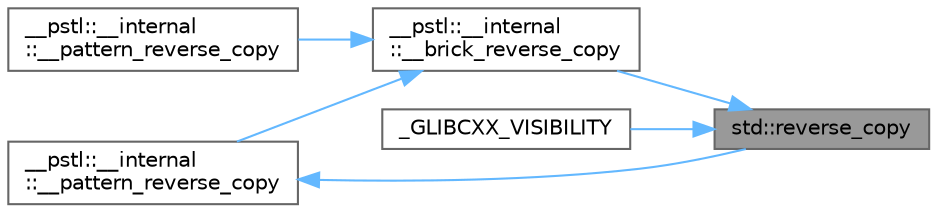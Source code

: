 digraph "std::reverse_copy"
{
 // LATEX_PDF_SIZE
  bgcolor="transparent";
  edge [fontname=Helvetica,fontsize=10,labelfontname=Helvetica,labelfontsize=10];
  node [fontname=Helvetica,fontsize=10,shape=box,height=0.2,width=0.4];
  rankdir="RL";
  Node1 [id="Node000001",label="std::reverse_copy",height=0.2,width=0.4,color="gray40", fillcolor="grey60", style="filled", fontcolor="black",tooltip=" "];
  Node1 -> Node2 [id="edge6_Node000001_Node000002",dir="back",color="steelblue1",style="solid",tooltip=" "];
  Node2 [id="Node000002",label="__pstl::__internal\l::__brick_reverse_copy",height=0.2,width=0.4,color="grey40", fillcolor="white", style="filled",URL="$namespace____pstl_1_1____internal.html#a3d4a5a0406253133d06199c46d46e8d4",tooltip=" "];
  Node2 -> Node3 [id="edge7_Node000002_Node000003",dir="back",color="steelblue1",style="solid",tooltip=" "];
  Node3 [id="Node000003",label="__pstl::__internal\l::__pattern_reverse_copy",height=0.2,width=0.4,color="grey40", fillcolor="white", style="filled",URL="$namespace____pstl_1_1____internal.html#af2c72d8af8666a15b6ddcdbd7756cce0",tooltip=" "];
  Node3 -> Node1 [id="edge8_Node000003_Node000001",dir="back",color="steelblue1",style="solid",tooltip=" "];
  Node2 -> Node4 [id="edge9_Node000002_Node000004",dir="back",color="steelblue1",style="solid",tooltip=" "];
  Node4 [id="Node000004",label="__pstl::__internal\l::__pattern_reverse_copy",height=0.2,width=0.4,color="grey40", fillcolor="white", style="filled",URL="$namespace____pstl_1_1____internal.html#a1bbdf6f7bb9a5f3a4f31114a9043ddb4",tooltip=" "];
  Node1 -> Node5 [id="edge10_Node000001_Node000005",dir="back",color="steelblue1",style="solid",tooltip=" "];
  Node5 [id="Node000005",label="_GLIBCXX_VISIBILITY",height=0.2,width=0.4,color="grey40", fillcolor="white", style="filled",URL="$group__sorting__algorithms.html#ga544d74b2d5d0dd2197f5fd6f02691de0",tooltip=" "];
}
